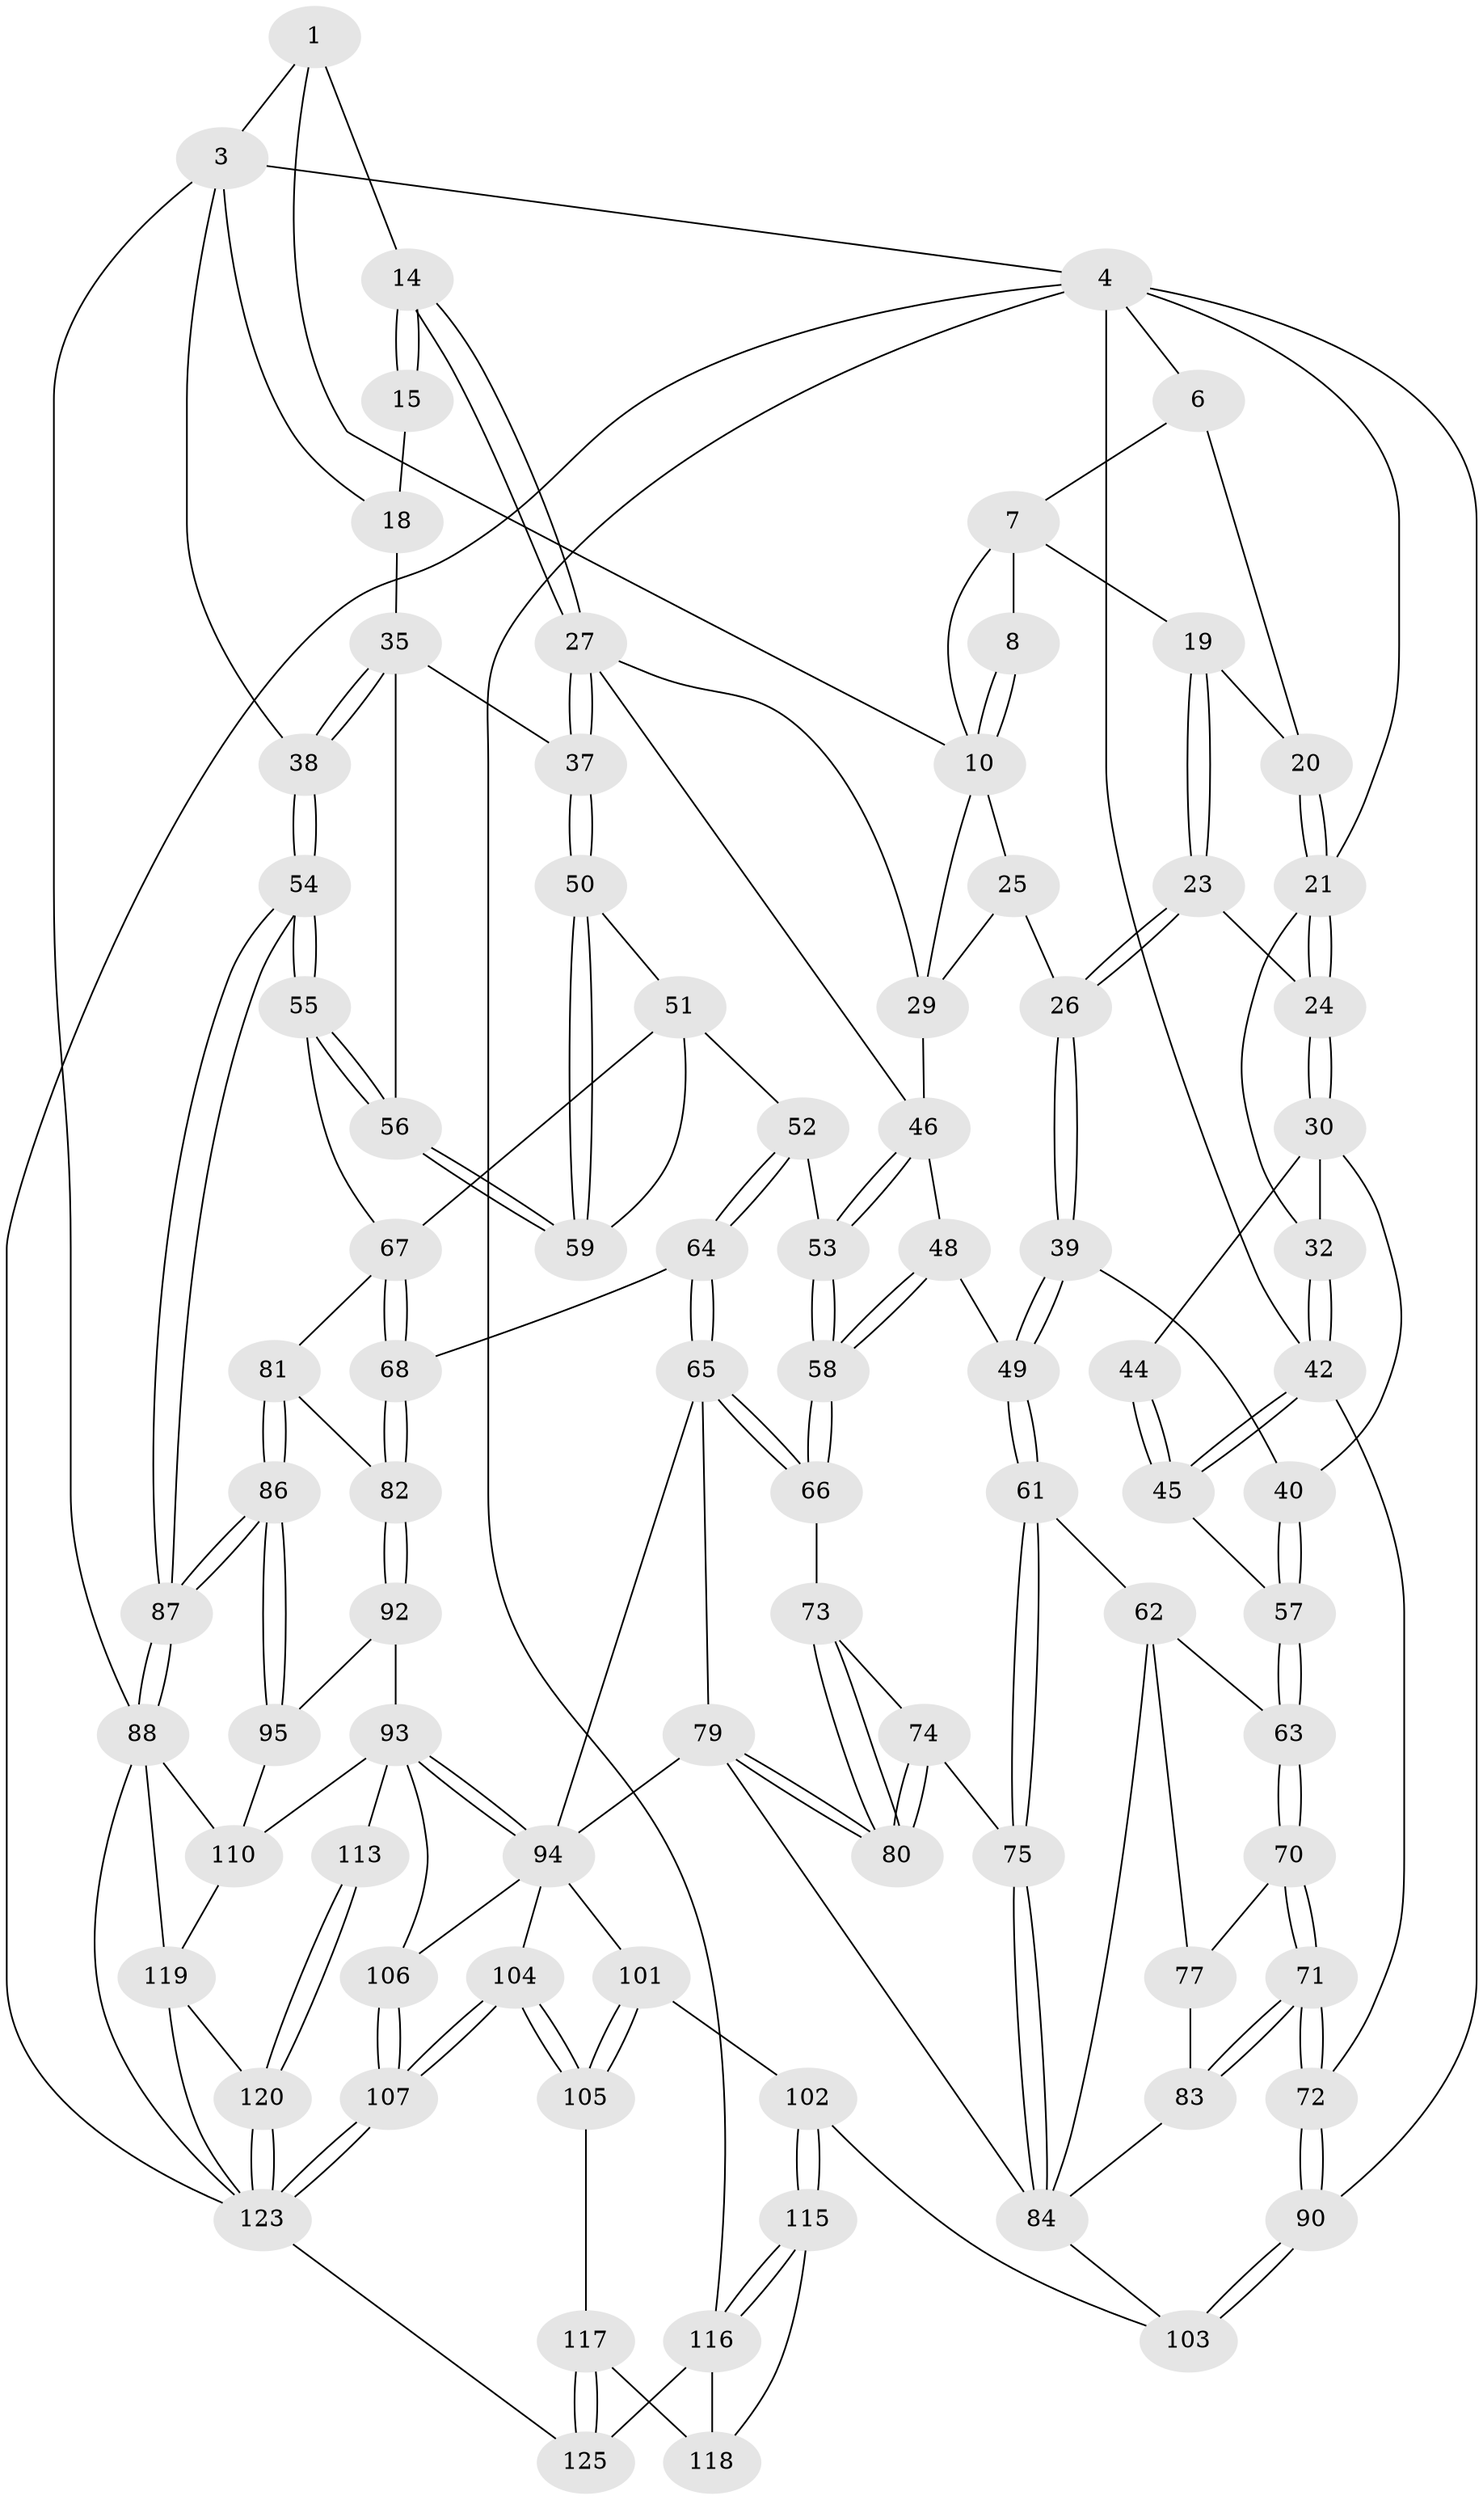 // original degree distribution, {4: 0.2440944881889764, 6: 0.2204724409448819, 5: 0.5196850393700787, 3: 0.015748031496062992}
// Generated by graph-tools (version 1.1) at 2025/21/03/04/25 18:21:25]
// undirected, 88 vertices, 209 edges
graph export_dot {
graph [start="1"]
  node [color=gray90,style=filled];
  1 [pos="+0.8077004121478777+0",super="+9+2"];
  3 [pos="+1+0",super="+17"];
  4 [pos="+0+0",super="+5+91"];
  6 [pos="+0+0"];
  7 [pos="+0.4303653199002752+0",super="+13"];
  8 [pos="+0.522128414111884+0"];
  10 [pos="+0.6058782332139463+0.06421323342159119",super="+11"];
  14 [pos="+0.796262234987377+0.12352419366770159"];
  15 [pos="+0.8205935448163622+0.12431588900496973",super="+16"];
  18 [pos="+0.9783743568173446+0.15377398545548326",super="+34"];
  19 [pos="+0.24632750436965492+0.06370357449480023"];
  20 [pos="+0.08070103491276118+0"];
  21 [pos="+0.165846877116014+0.12536415936168557",super="+22"];
  23 [pos="+0.2130871584965813+0.15682232630441886"];
  24 [pos="+0.18518909296601188+0.15662976688226207"];
  25 [pos="+0.38180478185650407+0.18317567504792623"];
  26 [pos="+0.3092464656033358+0.20846866256808994"];
  27 [pos="+0.7556415204693445+0.21132532552662947",super="+28"];
  29 [pos="+0.5883712226016492+0.13401134320466418",super="+33"];
  30 [pos="+0.15521224462123492+0.18083602748288335",super="+41+31"];
  32 [pos="+0.08731167171801621+0.20030863976862703"];
  35 [pos="+0.9237760356277516+0.2560987912080082",super="+36"];
  37 [pos="+0.7793903467627279+0.28013428966436826"];
  38 [pos="+1+0.3442303538738043"];
  39 [pos="+0.2603605945741748+0.3508015031230088"];
  40 [pos="+0.24288746566544386+0.3488340626962058"];
  42 [pos="+0+0.283713855248038",super="+43"];
  44 [pos="+0.13101955332221984+0.3193318638316312"];
  45 [pos="+0.04140188267913349+0.3615270188111077"];
  46 [pos="+0.538555715266616+0.3099509020067007",super="+47"];
  48 [pos="+0.39976382621557405+0.35435293997435696"];
  49 [pos="+0.28977652720869235+0.40065718403954714"];
  50 [pos="+0.7746199472363768+0.29788395121580064"];
  51 [pos="+0.765939369602662+0.31639512006694015",super="+60"];
  52 [pos="+0.6126874995252651+0.398167472643876"];
  53 [pos="+0.5592768049149835+0.36849539411137877"];
  54 [pos="+1+0.5205681968358844"];
  55 [pos="+1+0.5118323970359746"];
  56 [pos="+1+0.454570150069326"];
  57 [pos="+0.10195299880165994+0.43650463964272945"];
  58 [pos="+0.47316102976846036+0.44870864082579376"];
  59 [pos="+0.8916934529382858+0.40024927561642043"];
  61 [pos="+0.29545133335292484+0.4551713611272796"];
  62 [pos="+0.1333234790572409+0.46621997165920875",super="+76"];
  63 [pos="+0.10597020438909766+0.45315914864948026"];
  64 [pos="+0.6473549623225893+0.4982498296173962"];
  65 [pos="+0.5414294668713758+0.5706363771525497",super="+78"];
  66 [pos="+0.4650747093742115+0.4639419285508092"];
  67 [pos="+0.7874849529599268+0.473021122202357",super="+69"];
  68 [pos="+0.7178837475699741+0.5331698415145266"];
  70 [pos="+0.08798578786144157+0.4826774364770188"];
  71 [pos="+0+0.5905195057648824"];
  72 [pos="+0+0.5992784309471386"];
  73 [pos="+0.42509534365418833+0.477571104547607"];
  74 [pos="+0.365158899605282+0.4868166732028421"];
  75 [pos="+0.31106743849381585+0.4920456921157185"];
  77 [pos="+0.10269637072327897+0.5363695806825791"];
  79 [pos="+0.4566287110995828+0.6091477198383832",super="+89"];
  80 [pos="+0.44843250634642023+0.5863964716256638"];
  81 [pos="+0.8489587371610623+0.5641460676132638"];
  82 [pos="+0.7239392591966678+0.5603998630583226"];
  83 [pos="+0.038658742425887495+0.6125311168730828"];
  84 [pos="+0.28270472826034726+0.6003239496174773",super="+85"];
  86 [pos="+1+0.69738629704133"];
  87 [pos="+1+0.6948216993369037"];
  88 [pos="+1+0.7584392282617374",super="+121"];
  90 [pos="+0+0.7464494484113108"];
  92 [pos="+0.7284006502000937+0.5989060110693866"];
  93 [pos="+0.5992795380615396+0.7019328919066687",super="+108"];
  94 [pos="+0.5337183660096138+0.6491833002200489",super="+98"];
  95 [pos="+0.8886479227912575+0.7155825777974861",super="+96"];
  101 [pos="+0.28855392688296616+0.7765850879792588"];
  102 [pos="+0.1427805373108304+0.7808888717596477"];
  103 [pos="+0.12812735926622967+0.7460368801060503"];
  104 [pos="+0.41573835772421525+0.8649459818924825"];
  105 [pos="+0.30681070264279814+0.8161850987383072"];
  106 [pos="+0.4515088708587107+0.8407594252351804"];
  107 [pos="+0.4304996418162937+0.8744490491449431"];
  110 [pos="+0.7497573236489495+0.7878501518822916",super="+114+111"];
  113 [pos="+0.601107173045658+0.8399497114986594"];
  115 [pos="+0.14075313956248184+0.7949025636089058"];
  116 [pos="+0+1",super="+126"];
  117 [pos="+0.28848902605782906+0.8371307714393076"];
  118 [pos="+0.23533393202963387+0.886638057968113"];
  119 [pos="+0.7159468467917888+0.8781704015434441",super="+122"];
  120 [pos="+0.5965897245899006+0.9014209814476686"];
  123 [pos="+0.47158937162552506+1",super="+124"];
  125 [pos="+0.3552859037747567+1"];
  1 -- 10;
  1 -- 14;
  1 -- 3;
  3 -- 4;
  3 -- 88;
  3 -- 18;
  3 -- 38;
  4 -- 6;
  4 -- 116;
  4 -- 90;
  4 -- 21;
  4 -- 123;
  4 -- 42;
  6 -- 7;
  6 -- 20;
  7 -- 8;
  7 -- 19;
  7 -- 10;
  8 -- 10;
  8 -- 10;
  10 -- 25;
  10 -- 29;
  14 -- 15;
  14 -- 15;
  14 -- 27;
  14 -- 27;
  15 -- 18 [weight=2];
  18 -- 35;
  19 -- 20;
  19 -- 23;
  19 -- 23;
  20 -- 21;
  20 -- 21;
  21 -- 24;
  21 -- 24;
  21 -- 32;
  23 -- 24;
  23 -- 26;
  23 -- 26;
  24 -- 30;
  24 -- 30;
  25 -- 26;
  25 -- 29;
  26 -- 39;
  26 -- 39;
  27 -- 37;
  27 -- 37;
  27 -- 29;
  27 -- 46;
  29 -- 46;
  30 -- 40;
  30 -- 44 [weight=2];
  30 -- 32;
  32 -- 42;
  32 -- 42;
  35 -- 38;
  35 -- 38;
  35 -- 56;
  35 -- 37;
  37 -- 50;
  37 -- 50;
  38 -- 54;
  38 -- 54;
  39 -- 40;
  39 -- 49;
  39 -- 49;
  40 -- 57;
  40 -- 57;
  42 -- 45;
  42 -- 45;
  42 -- 72;
  44 -- 45;
  44 -- 45;
  45 -- 57;
  46 -- 53;
  46 -- 53;
  46 -- 48;
  48 -- 49;
  48 -- 58;
  48 -- 58;
  49 -- 61;
  49 -- 61;
  50 -- 51;
  50 -- 59;
  50 -- 59;
  51 -- 52;
  51 -- 59;
  51 -- 67;
  52 -- 53;
  52 -- 64;
  52 -- 64;
  53 -- 58;
  53 -- 58;
  54 -- 55;
  54 -- 55;
  54 -- 87;
  54 -- 87;
  55 -- 56;
  55 -- 56;
  55 -- 67;
  56 -- 59;
  56 -- 59;
  57 -- 63;
  57 -- 63;
  58 -- 66;
  58 -- 66;
  61 -- 62;
  61 -- 75;
  61 -- 75;
  62 -- 63;
  62 -- 84;
  62 -- 77;
  63 -- 70;
  63 -- 70;
  64 -- 65;
  64 -- 65;
  64 -- 68;
  65 -- 66;
  65 -- 66;
  65 -- 94;
  65 -- 79;
  66 -- 73;
  67 -- 68;
  67 -- 68;
  67 -- 81;
  68 -- 82;
  68 -- 82;
  70 -- 71;
  70 -- 71;
  70 -- 77;
  71 -- 72;
  71 -- 72;
  71 -- 83;
  71 -- 83;
  72 -- 90;
  72 -- 90;
  73 -- 74;
  73 -- 80;
  73 -- 80;
  74 -- 75;
  74 -- 80;
  74 -- 80;
  75 -- 84;
  75 -- 84;
  77 -- 83;
  79 -- 80;
  79 -- 80;
  79 -- 84;
  79 -- 94;
  81 -- 82;
  81 -- 86;
  81 -- 86;
  82 -- 92;
  82 -- 92;
  83 -- 84;
  84 -- 103;
  86 -- 87;
  86 -- 87;
  86 -- 95;
  86 -- 95;
  87 -- 88;
  87 -- 88;
  88 -- 110;
  88 -- 119;
  88 -- 123;
  90 -- 103;
  90 -- 103;
  92 -- 93;
  92 -- 95;
  93 -- 94;
  93 -- 94;
  93 -- 113 [weight=2];
  93 -- 106;
  93 -- 110;
  94 -- 101;
  94 -- 104;
  94 -- 106;
  95 -- 110 [weight=2];
  101 -- 102;
  101 -- 105;
  101 -- 105;
  102 -- 103;
  102 -- 115;
  102 -- 115;
  104 -- 105;
  104 -- 105;
  104 -- 107;
  104 -- 107;
  105 -- 117;
  106 -- 107;
  106 -- 107;
  107 -- 123;
  107 -- 123;
  110 -- 119;
  113 -- 120;
  113 -- 120;
  115 -- 116;
  115 -- 116;
  115 -- 118;
  116 -- 125;
  116 -- 118;
  117 -- 118;
  117 -- 125;
  117 -- 125;
  119 -- 120;
  119 -- 123;
  120 -- 123;
  120 -- 123;
  123 -- 125;
}
